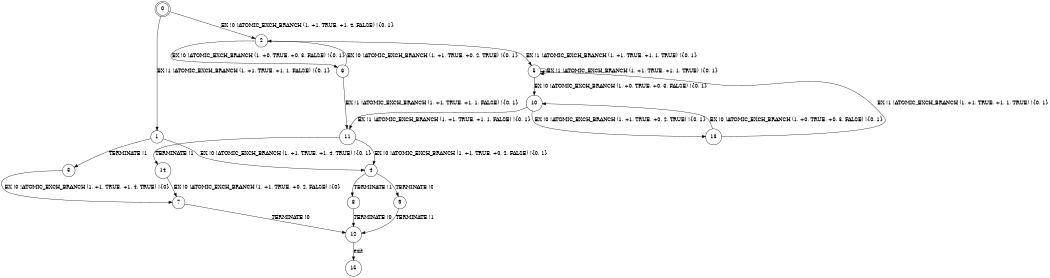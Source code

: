 digraph BCG {
size = "7, 10.5";
center = TRUE;
node [shape = circle];
0 [peripheries = 2];
0 -> 1 [label = "EX !1 !ATOMIC_EXCH_BRANCH (1, +1, TRUE, +1, 1, FALSE) !{0, 1}"];
0 -> 2 [label = "EX !0 !ATOMIC_EXCH_BRANCH (1, +1, TRUE, +1, 4, FALSE) !{0, 1}"];
1 -> 3 [label = "TERMINATE !1"];
1 -> 4 [label = "EX !0 !ATOMIC_EXCH_BRANCH (1, +1, TRUE, +1, 4, TRUE) !{0, 1}"];
2 -> 5 [label = "EX !1 !ATOMIC_EXCH_BRANCH (1, +1, TRUE, +1, 1, TRUE) !{0, 1}"];
2 -> 6 [label = "EX !0 !ATOMIC_EXCH_BRANCH (1, +0, TRUE, +0, 3, FALSE) !{0, 1}"];
3 -> 7 [label = "EX !0 !ATOMIC_EXCH_BRANCH (1, +1, TRUE, +1, 4, TRUE) !{0}"];
4 -> 8 [label = "TERMINATE !1"];
4 -> 9 [label = "TERMINATE !0"];
5 -> 5 [label = "EX !1 !ATOMIC_EXCH_BRANCH (1, +1, TRUE, +1, 1, TRUE) !{0, 1}"];
5 -> 10 [label = "EX !0 !ATOMIC_EXCH_BRANCH (1, +0, TRUE, +0, 3, FALSE) !{0, 1}"];
6 -> 11 [label = "EX !1 !ATOMIC_EXCH_BRANCH (1, +1, TRUE, +1, 1, FALSE) !{0, 1}"];
6 -> 2 [label = "EX !0 !ATOMIC_EXCH_BRANCH (1, +1, TRUE, +0, 2, TRUE) !{0, 1}"];
7 -> 12 [label = "TERMINATE !0"];
8 -> 12 [label = "TERMINATE !0"];
9 -> 12 [label = "TERMINATE !1"];
10 -> 11 [label = "EX !1 !ATOMIC_EXCH_BRANCH (1, +1, TRUE, +1, 1, FALSE) !{0, 1}"];
10 -> 13 [label = "EX !0 !ATOMIC_EXCH_BRANCH (1, +1, TRUE, +0, 2, TRUE) !{0, 1}"];
11 -> 14 [label = "TERMINATE !1"];
11 -> 4 [label = "EX !0 !ATOMIC_EXCH_BRANCH (1, +1, TRUE, +0, 2, FALSE) !{0, 1}"];
12 -> 15 [label = "exit"];
13 -> 5 [label = "EX !1 !ATOMIC_EXCH_BRANCH (1, +1, TRUE, +1, 1, TRUE) !{0, 1}"];
13 -> 10 [label = "EX !0 !ATOMIC_EXCH_BRANCH (1, +0, TRUE, +0, 3, FALSE) !{0, 1}"];
14 -> 7 [label = "EX !0 !ATOMIC_EXCH_BRANCH (1, +1, TRUE, +0, 2, FALSE) !{0}"];
}
